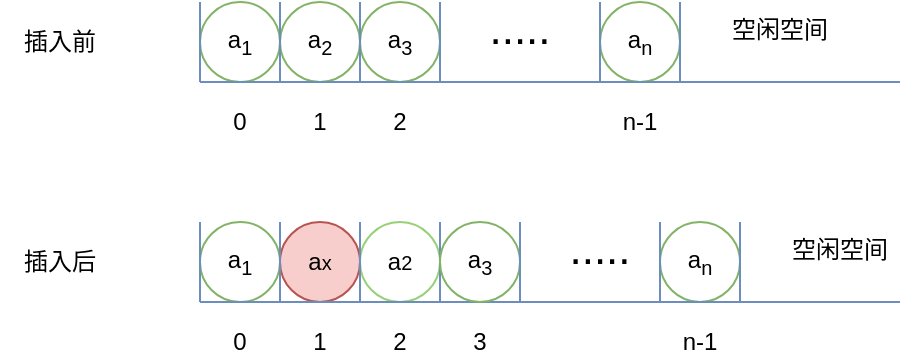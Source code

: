 <mxfile version="12.4.2" type="device" pages="1"><diagram id="ldFfsV59seX7zW-X6kzC" name="Page-1"><mxGraphModel dx="946" dy="585" grid="1" gridSize="10" guides="1" tooltips="1" connect="1" arrows="1" fold="1" page="1" pageScale="1" pageWidth="827" pageHeight="1169" math="0" shadow="0"><root><mxCell id="0"/><mxCell id="1" parent="0"/><mxCell id="AK3GuUf1VEyCRdQ6sqBY-1" value="a&lt;sub&gt;1&lt;/sub&gt;" style="ellipse;whiteSpace=wrap;html=1;aspect=fixed;fillColor=none;strokeColor=#82b366;" vertex="1" parent="1"><mxGeometry x="370" y="180" width="40" height="40" as="geometry"/></mxCell><mxCell id="AK3GuUf1VEyCRdQ6sqBY-2" value="a&lt;sub&gt;2&lt;/sub&gt;" style="ellipse;whiteSpace=wrap;html=1;aspect=fixed;fillColor=none;strokeColor=#82b366;" vertex="1" parent="1"><mxGeometry x="410" y="180" width="40" height="40" as="geometry"/></mxCell><mxCell id="AK3GuUf1VEyCRdQ6sqBY-3" value="a&lt;sub&gt;3&lt;/sub&gt;" style="ellipse;whiteSpace=wrap;html=1;aspect=fixed;fillColor=none;strokeColor=#82b366;" vertex="1" parent="1"><mxGeometry x="450" y="180" width="40" height="40" as="geometry"/></mxCell><mxCell id="AK3GuUf1VEyCRdQ6sqBY-4" value="a&lt;sub&gt;n&lt;/sub&gt;" style="ellipse;whiteSpace=wrap;html=1;aspect=fixed;fillColor=none;strokeColor=#82b366;" vertex="1" parent="1"><mxGeometry x="570" y="180" width="40" height="40" as="geometry"/></mxCell><mxCell id="AK3GuUf1VEyCRdQ6sqBY-5" value="....." style="text;html=1;strokeColor=none;fillColor=none;align=center;verticalAlign=middle;whiteSpace=wrap;rounded=0;fontSize=22;" vertex="1" parent="1"><mxGeometry x="510" y="184" width="40" height="20" as="geometry"/></mxCell><mxCell id="AK3GuUf1VEyCRdQ6sqBY-6" value="" style="endArrow=none;html=1;fontSize=22;fillColor=#dae8fc;strokeColor=#6c8ebf;" edge="1" parent="1"><mxGeometry width="50" height="50" relative="1" as="geometry"><mxPoint x="370" y="220" as="sourcePoint"/><mxPoint x="720" y="220" as="targetPoint"/></mxGeometry></mxCell><mxCell id="AK3GuUf1VEyCRdQ6sqBY-7" value="" style="endArrow=none;html=1;fontSize=22;fillColor=#dae8fc;strokeColor=#6c8ebf;" edge="1" parent="1"><mxGeometry width="50" height="50" relative="1" as="geometry"><mxPoint x="370" y="180" as="sourcePoint"/><mxPoint x="370" y="220" as="targetPoint"/></mxGeometry></mxCell><mxCell id="AK3GuUf1VEyCRdQ6sqBY-8" value="" style="endArrow=none;html=1;fontSize=22;fillColor=#dae8fc;strokeColor=#6c8ebf;" edge="1" parent="1"><mxGeometry width="50" height="50" relative="1" as="geometry"><mxPoint x="410" y="180" as="sourcePoint"/><mxPoint x="410" y="220" as="targetPoint"/></mxGeometry></mxCell><mxCell id="AK3GuUf1VEyCRdQ6sqBY-9" value="" style="endArrow=none;html=1;fontSize=22;fillColor=#dae8fc;strokeColor=#6c8ebf;" edge="1" parent="1"><mxGeometry width="50" height="50" relative="1" as="geometry"><mxPoint x="450" y="180" as="sourcePoint"/><mxPoint x="450" y="220" as="targetPoint"/></mxGeometry></mxCell><mxCell id="AK3GuUf1VEyCRdQ6sqBY-10" value="" style="endArrow=none;html=1;fontSize=22;fillColor=#dae8fc;strokeColor=#6c8ebf;" edge="1" parent="1"><mxGeometry width="50" height="50" relative="1" as="geometry"><mxPoint x="490" y="180" as="sourcePoint"/><mxPoint x="490" y="220" as="targetPoint"/></mxGeometry></mxCell><mxCell id="AK3GuUf1VEyCRdQ6sqBY-11" value="" style="endArrow=none;html=1;fontSize=22;fillColor=#dae8fc;strokeColor=#6c8ebf;" edge="1" parent="1"><mxGeometry width="50" height="50" relative="1" as="geometry"><mxPoint x="570" y="180" as="sourcePoint"/><mxPoint x="570" y="220" as="targetPoint"/></mxGeometry></mxCell><mxCell id="AK3GuUf1VEyCRdQ6sqBY-12" value="" style="endArrow=none;html=1;fontSize=22;fillColor=#dae8fc;strokeColor=#6c8ebf;" edge="1" parent="1"><mxGeometry width="50" height="50" relative="1" as="geometry"><mxPoint x="610" y="180" as="sourcePoint"/><mxPoint x="610" y="220" as="targetPoint"/></mxGeometry></mxCell><mxCell id="AK3GuUf1VEyCRdQ6sqBY-13" value="空闲空间" style="text;html=1;strokeColor=none;fillColor=none;align=center;verticalAlign=middle;whiteSpace=wrap;rounded=0;fontSize=12;" vertex="1" parent="1"><mxGeometry x="630" y="184" width="60" height="20" as="geometry"/></mxCell><mxCell id="AK3GuUf1VEyCRdQ6sqBY-14" value="插入前" style="text;html=1;strokeColor=none;fillColor=none;align=center;verticalAlign=middle;whiteSpace=wrap;rounded=0;fontSize=12;" vertex="1" parent="1"><mxGeometry x="270" y="190" width="60" height="20" as="geometry"/></mxCell><mxCell id="AK3GuUf1VEyCRdQ6sqBY-15" value="0" style="text;html=1;strokeColor=none;fillColor=none;align=center;verticalAlign=middle;whiteSpace=wrap;rounded=0;fontSize=12;" vertex="1" parent="1"><mxGeometry x="370" y="230" width="40" height="20" as="geometry"/></mxCell><mxCell id="AK3GuUf1VEyCRdQ6sqBY-16" value="1" style="text;html=1;strokeColor=none;fillColor=none;align=center;verticalAlign=middle;whiteSpace=wrap;rounded=0;fontSize=12;" vertex="1" parent="1"><mxGeometry x="410" y="230" width="40" height="20" as="geometry"/></mxCell><mxCell id="AK3GuUf1VEyCRdQ6sqBY-17" value="2" style="text;html=1;strokeColor=none;fillColor=none;align=center;verticalAlign=middle;whiteSpace=wrap;rounded=0;fontSize=12;" vertex="1" parent="1"><mxGeometry x="450" y="230" width="40" height="20" as="geometry"/></mxCell><mxCell id="AK3GuUf1VEyCRdQ6sqBY-18" value="n-1" style="text;html=1;strokeColor=none;fillColor=none;align=center;verticalAlign=middle;whiteSpace=wrap;rounded=0;fontSize=12;" vertex="1" parent="1"><mxGeometry x="570" y="230" width="40" height="20" as="geometry"/></mxCell><mxCell id="AK3GuUf1VEyCRdQ6sqBY-28" value="a&lt;sub&gt;1&lt;/sub&gt;" style="ellipse;whiteSpace=wrap;html=1;aspect=fixed;fillColor=none;strokeColor=#82b366;" vertex="1" parent="1"><mxGeometry x="370" y="290" width="40" height="40" as="geometry"/></mxCell><mxCell id="AK3GuUf1VEyCRdQ6sqBY-29" value="a&lt;span style=&quot;font-size: 10px&quot;&gt;x&lt;/span&gt;" style="ellipse;whiteSpace=wrap;html=1;aspect=fixed;fillColor=#f8cecc;strokeColor=#b85450;" vertex="1" parent="1"><mxGeometry x="410" y="290" width="40" height="40" as="geometry"/></mxCell><mxCell id="AK3GuUf1VEyCRdQ6sqBY-30" value="a&lt;span style=&quot;font-size: 10px&quot;&gt;2&lt;/span&gt;" style="ellipse;whiteSpace=wrap;html=1;aspect=fixed;strokeColor=#97D077;" vertex="1" parent="1"><mxGeometry x="450" y="290" width="40" height="40" as="geometry"/></mxCell><mxCell id="AK3GuUf1VEyCRdQ6sqBY-31" value="a&lt;sub&gt;n&lt;/sub&gt;" style="ellipse;whiteSpace=wrap;html=1;aspect=fixed;fillColor=none;strokeColor=#82b366;" vertex="1" parent="1"><mxGeometry x="600" y="290" width="40" height="40" as="geometry"/></mxCell><mxCell id="AK3GuUf1VEyCRdQ6sqBY-33" value="" style="endArrow=none;html=1;fontSize=22;fillColor=#dae8fc;strokeColor=#6c8ebf;" edge="1" parent="1"><mxGeometry width="50" height="50" relative="1" as="geometry"><mxPoint x="370" y="330" as="sourcePoint"/><mxPoint x="720" y="330" as="targetPoint"/></mxGeometry></mxCell><mxCell id="AK3GuUf1VEyCRdQ6sqBY-34" value="" style="endArrow=none;html=1;fontSize=22;fillColor=#dae8fc;strokeColor=#6c8ebf;" edge="1" parent="1"><mxGeometry width="50" height="50" relative="1" as="geometry"><mxPoint x="370" y="290" as="sourcePoint"/><mxPoint x="370" y="330" as="targetPoint"/></mxGeometry></mxCell><mxCell id="AK3GuUf1VEyCRdQ6sqBY-35" value="" style="endArrow=none;html=1;fontSize=22;fillColor=#dae8fc;strokeColor=#6c8ebf;" edge="1" parent="1"><mxGeometry width="50" height="50" relative="1" as="geometry"><mxPoint x="410" y="290" as="sourcePoint"/><mxPoint x="410" y="330" as="targetPoint"/></mxGeometry></mxCell><mxCell id="AK3GuUf1VEyCRdQ6sqBY-36" value="" style="endArrow=none;html=1;fontSize=22;fillColor=#dae8fc;strokeColor=#6c8ebf;" edge="1" parent="1"><mxGeometry width="50" height="50" relative="1" as="geometry"><mxPoint x="450" y="290" as="sourcePoint"/><mxPoint x="450" y="330" as="targetPoint"/></mxGeometry></mxCell><mxCell id="AK3GuUf1VEyCRdQ6sqBY-37" value="" style="endArrow=none;html=1;fontSize=22;fillColor=#dae8fc;strokeColor=#6c8ebf;" edge="1" parent="1"><mxGeometry width="50" height="50" relative="1" as="geometry"><mxPoint x="490" y="290" as="sourcePoint"/><mxPoint x="490" y="330" as="targetPoint"/></mxGeometry></mxCell><mxCell id="AK3GuUf1VEyCRdQ6sqBY-39" value="" style="endArrow=none;html=1;fontSize=22;fillColor=#dae8fc;strokeColor=#6c8ebf;" edge="1" parent="1"><mxGeometry width="50" height="50" relative="1" as="geometry"><mxPoint x="640" y="290" as="sourcePoint"/><mxPoint x="640" y="330" as="targetPoint"/></mxGeometry></mxCell><mxCell id="AK3GuUf1VEyCRdQ6sqBY-40" value="空闲空间" style="text;html=1;strokeColor=none;fillColor=none;align=center;verticalAlign=middle;whiteSpace=wrap;rounded=0;fontSize=12;" vertex="1" parent="1"><mxGeometry x="660" y="294" width="60" height="20" as="geometry"/></mxCell><mxCell id="AK3GuUf1VEyCRdQ6sqBY-41" value="插入后" style="text;html=1;strokeColor=none;fillColor=none;align=center;verticalAlign=middle;whiteSpace=wrap;rounded=0;fontSize=12;" vertex="1" parent="1"><mxGeometry x="270" y="300" width="60" height="20" as="geometry"/></mxCell><mxCell id="AK3GuUf1VEyCRdQ6sqBY-42" value="0" style="text;html=1;strokeColor=none;fillColor=none;align=center;verticalAlign=middle;whiteSpace=wrap;rounded=0;fontSize=12;" vertex="1" parent="1"><mxGeometry x="370" y="340" width="40" height="20" as="geometry"/></mxCell><mxCell id="AK3GuUf1VEyCRdQ6sqBY-43" value="1" style="text;html=1;strokeColor=none;fillColor=none;align=center;verticalAlign=middle;whiteSpace=wrap;rounded=0;fontSize=12;" vertex="1" parent="1"><mxGeometry x="410" y="340" width="40" height="20" as="geometry"/></mxCell><mxCell id="AK3GuUf1VEyCRdQ6sqBY-44" value="2" style="text;html=1;strokeColor=none;fillColor=none;align=center;verticalAlign=middle;whiteSpace=wrap;rounded=0;fontSize=12;" vertex="1" parent="1"><mxGeometry x="450" y="340" width="40" height="20" as="geometry"/></mxCell><mxCell id="AK3GuUf1VEyCRdQ6sqBY-45" value="n-1" style="text;html=1;strokeColor=none;fillColor=none;align=center;verticalAlign=middle;whiteSpace=wrap;rounded=0;fontSize=12;" vertex="1" parent="1"><mxGeometry x="600" y="340" width="40" height="20" as="geometry"/></mxCell><mxCell id="AK3GuUf1VEyCRdQ6sqBY-46" value="a&lt;sub&gt;3&lt;/sub&gt;" style="ellipse;whiteSpace=wrap;html=1;aspect=fixed;fillColor=none;strokeColor=#82b366;" vertex="1" parent="1"><mxGeometry x="490" y="290" width="40" height="40" as="geometry"/></mxCell><mxCell id="AK3GuUf1VEyCRdQ6sqBY-32" value="....." style="text;html=1;strokeColor=none;fillColor=none;align=center;verticalAlign=middle;whiteSpace=wrap;rounded=0;fontSize=22;" vertex="1" parent="1"><mxGeometry x="550" y="294" width="40" height="20" as="geometry"/></mxCell><mxCell id="AK3GuUf1VEyCRdQ6sqBY-48" value="" style="endArrow=none;html=1;fontSize=22;fillColor=#dae8fc;strokeColor=#6c8ebf;" edge="1" parent="1"><mxGeometry width="50" height="50" relative="1" as="geometry"><mxPoint x="600" y="290" as="sourcePoint"/><mxPoint x="600" y="330" as="targetPoint"/></mxGeometry></mxCell><mxCell id="AK3GuUf1VEyCRdQ6sqBY-49" value="3" style="text;html=1;strokeColor=none;fillColor=none;align=center;verticalAlign=middle;whiteSpace=wrap;rounded=0;fontSize=12;" vertex="1" parent="1"><mxGeometry x="490" y="340" width="40" height="20" as="geometry"/></mxCell><mxCell id="AK3GuUf1VEyCRdQ6sqBY-50" value="" style="endArrow=none;html=1;fontSize=22;fillColor=#dae8fc;strokeColor=#6c8ebf;" edge="1" parent="1"><mxGeometry width="50" height="50" relative="1" as="geometry"><mxPoint x="530" y="290" as="sourcePoint"/><mxPoint x="530" y="330" as="targetPoint"/></mxGeometry></mxCell></root></mxGraphModel></diagram></mxfile>